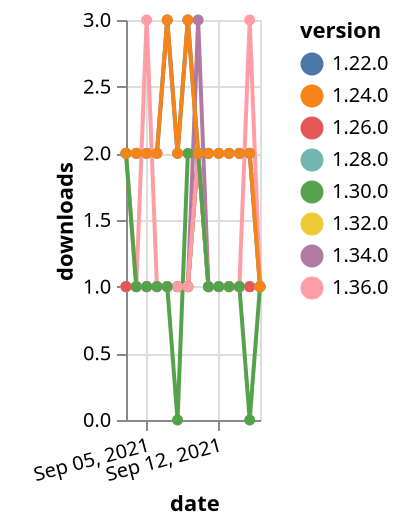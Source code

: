 {"$schema": "https://vega.github.io/schema/vega-lite/v5.json", "description": "A simple bar chart with embedded data.", "data": {"values": [{"date": "2021-09-03", "total": 189, "delta": 1, "version": "1.34.0"}, {"date": "2021-09-04", "total": 190, "delta": 1, "version": "1.34.0"}, {"date": "2021-09-05", "total": 191, "delta": 1, "version": "1.34.0"}, {"date": "2021-09-06", "total": 192, "delta": 1, "version": "1.34.0"}, {"date": "2021-09-07", "total": 193, "delta": 1, "version": "1.34.0"}, {"date": "2021-09-08", "total": 194, "delta": 1, "version": "1.34.0"}, {"date": "2021-09-09", "total": 195, "delta": 1, "version": "1.34.0"}, {"date": "2021-09-10", "total": 198, "delta": 3, "version": "1.34.0"}, {"date": "2021-09-11", "total": 199, "delta": 1, "version": "1.34.0"}, {"date": "2021-09-12", "total": 200, "delta": 1, "version": "1.34.0"}, {"date": "2021-09-13", "total": 201, "delta": 1, "version": "1.34.0"}, {"date": "2021-09-14", "total": 202, "delta": 1, "version": "1.34.0"}, {"date": "2021-09-15", "total": 203, "delta": 1, "version": "1.34.0"}, {"date": "2021-09-16", "total": 204, "delta": 1, "version": "1.34.0"}, {"date": "2021-09-03", "total": 165, "delta": 1, "version": "1.32.0"}, {"date": "2021-09-04", "total": 166, "delta": 1, "version": "1.32.0"}, {"date": "2021-09-05", "total": 167, "delta": 1, "version": "1.32.0"}, {"date": "2021-09-06", "total": 168, "delta": 1, "version": "1.32.0"}, {"date": "2021-09-07", "total": 169, "delta": 1, "version": "1.32.0"}, {"date": "2021-09-08", "total": 170, "delta": 1, "version": "1.32.0"}, {"date": "2021-09-09", "total": 171, "delta": 1, "version": "1.32.0"}, {"date": "2021-09-10", "total": 173, "delta": 2, "version": "1.32.0"}, {"date": "2021-09-11", "total": 174, "delta": 1, "version": "1.32.0"}, {"date": "2021-09-12", "total": 175, "delta": 1, "version": "1.32.0"}, {"date": "2021-09-13", "total": 176, "delta": 1, "version": "1.32.0"}, {"date": "2021-09-14", "total": 177, "delta": 1, "version": "1.32.0"}, {"date": "2021-09-15", "total": 178, "delta": 1, "version": "1.32.0"}, {"date": "2021-09-16", "total": 179, "delta": 1, "version": "1.32.0"}, {"date": "2021-09-03", "total": 2326, "delta": 2, "version": "1.22.0"}, {"date": "2021-09-04", "total": 2328, "delta": 2, "version": "1.22.0"}, {"date": "2021-09-05", "total": 2330, "delta": 2, "version": "1.22.0"}, {"date": "2021-09-06", "total": 2332, "delta": 2, "version": "1.22.0"}, {"date": "2021-09-07", "total": 2335, "delta": 3, "version": "1.22.0"}, {"date": "2021-09-08", "total": 2337, "delta": 2, "version": "1.22.0"}, {"date": "2021-09-09", "total": 2340, "delta": 3, "version": "1.22.0"}, {"date": "2021-09-10", "total": 2342, "delta": 2, "version": "1.22.0"}, {"date": "2021-09-11", "total": 2344, "delta": 2, "version": "1.22.0"}, {"date": "2021-09-12", "total": 2346, "delta": 2, "version": "1.22.0"}, {"date": "2021-09-13", "total": 2348, "delta": 2, "version": "1.22.0"}, {"date": "2021-09-14", "total": 2350, "delta": 2, "version": "1.22.0"}, {"date": "2021-09-15", "total": 2352, "delta": 2, "version": "1.22.0"}, {"date": "2021-09-16", "total": 2353, "delta": 1, "version": "1.22.0"}, {"date": "2021-09-03", "total": 199, "delta": 1, "version": "1.28.0"}, {"date": "2021-09-04", "total": 200, "delta": 1, "version": "1.28.0"}, {"date": "2021-09-05", "total": 201, "delta": 1, "version": "1.28.0"}, {"date": "2021-09-06", "total": 202, "delta": 1, "version": "1.28.0"}, {"date": "2021-09-07", "total": 203, "delta": 1, "version": "1.28.0"}, {"date": "2021-09-08", "total": 204, "delta": 1, "version": "1.28.0"}, {"date": "2021-09-09", "total": 205, "delta": 1, "version": "1.28.0"}, {"date": "2021-09-10", "total": 207, "delta": 2, "version": "1.28.0"}, {"date": "2021-09-11", "total": 208, "delta": 1, "version": "1.28.0"}, {"date": "2021-09-12", "total": 209, "delta": 1, "version": "1.28.0"}, {"date": "2021-09-13", "total": 210, "delta": 1, "version": "1.28.0"}, {"date": "2021-09-14", "total": 211, "delta": 1, "version": "1.28.0"}, {"date": "2021-09-15", "total": 212, "delta": 1, "version": "1.28.0"}, {"date": "2021-09-16", "total": 213, "delta": 1, "version": "1.28.0"}, {"date": "2021-09-03", "total": 242, "delta": 1, "version": "1.26.0"}, {"date": "2021-09-04", "total": 243, "delta": 1, "version": "1.26.0"}, {"date": "2021-09-05", "total": 244, "delta": 1, "version": "1.26.0"}, {"date": "2021-09-06", "total": 245, "delta": 1, "version": "1.26.0"}, {"date": "2021-09-07", "total": 246, "delta": 1, "version": "1.26.0"}, {"date": "2021-09-08", "total": 247, "delta": 1, "version": "1.26.0"}, {"date": "2021-09-09", "total": 248, "delta": 1, "version": "1.26.0"}, {"date": "2021-09-10", "total": 250, "delta": 2, "version": "1.26.0"}, {"date": "2021-09-11", "total": 251, "delta": 1, "version": "1.26.0"}, {"date": "2021-09-12", "total": 252, "delta": 1, "version": "1.26.0"}, {"date": "2021-09-13", "total": 253, "delta": 1, "version": "1.26.0"}, {"date": "2021-09-14", "total": 254, "delta": 1, "version": "1.26.0"}, {"date": "2021-09-15", "total": 255, "delta": 1, "version": "1.26.0"}, {"date": "2021-09-16", "total": 256, "delta": 1, "version": "1.26.0"}, {"date": "2021-09-03", "total": 126, "delta": 2, "version": "1.36.0"}, {"date": "2021-09-04", "total": 127, "delta": 1, "version": "1.36.0"}, {"date": "2021-09-05", "total": 130, "delta": 3, "version": "1.36.0"}, {"date": "2021-09-06", "total": 131, "delta": 1, "version": "1.36.0"}, {"date": "2021-09-07", "total": 132, "delta": 1, "version": "1.36.0"}, {"date": "2021-09-08", "total": 133, "delta": 1, "version": "1.36.0"}, {"date": "2021-09-09", "total": 134, "delta": 1, "version": "1.36.0"}, {"date": "2021-09-10", "total": 136, "delta": 2, "version": "1.36.0"}, {"date": "2021-09-11", "total": 137, "delta": 1, "version": "1.36.0"}, {"date": "2021-09-12", "total": 138, "delta": 1, "version": "1.36.0"}, {"date": "2021-09-13", "total": 139, "delta": 1, "version": "1.36.0"}, {"date": "2021-09-14", "total": 140, "delta": 1, "version": "1.36.0"}, {"date": "2021-09-15", "total": 143, "delta": 3, "version": "1.36.0"}, {"date": "2021-09-16", "total": 144, "delta": 1, "version": "1.36.0"}, {"date": "2021-09-03", "total": 181, "delta": 2, "version": "1.30.0"}, {"date": "2021-09-04", "total": 182, "delta": 1, "version": "1.30.0"}, {"date": "2021-09-05", "total": 183, "delta": 1, "version": "1.30.0"}, {"date": "2021-09-06", "total": 184, "delta": 1, "version": "1.30.0"}, {"date": "2021-09-07", "total": 185, "delta": 1, "version": "1.30.0"}, {"date": "2021-09-08", "total": 185, "delta": 0, "version": "1.30.0"}, {"date": "2021-09-09", "total": 187, "delta": 2, "version": "1.30.0"}, {"date": "2021-09-10", "total": 189, "delta": 2, "version": "1.30.0"}, {"date": "2021-09-11", "total": 190, "delta": 1, "version": "1.30.0"}, {"date": "2021-09-12", "total": 191, "delta": 1, "version": "1.30.0"}, {"date": "2021-09-13", "total": 192, "delta": 1, "version": "1.30.0"}, {"date": "2021-09-14", "total": 193, "delta": 1, "version": "1.30.0"}, {"date": "2021-09-15", "total": 193, "delta": 0, "version": "1.30.0"}, {"date": "2021-09-16", "total": 194, "delta": 1, "version": "1.30.0"}, {"date": "2021-09-03", "total": 2277, "delta": 2, "version": "1.24.0"}, {"date": "2021-09-04", "total": 2279, "delta": 2, "version": "1.24.0"}, {"date": "2021-09-05", "total": 2281, "delta": 2, "version": "1.24.0"}, {"date": "2021-09-06", "total": 2283, "delta": 2, "version": "1.24.0"}, {"date": "2021-09-07", "total": 2286, "delta": 3, "version": "1.24.0"}, {"date": "2021-09-08", "total": 2288, "delta": 2, "version": "1.24.0"}, {"date": "2021-09-09", "total": 2291, "delta": 3, "version": "1.24.0"}, {"date": "2021-09-10", "total": 2293, "delta": 2, "version": "1.24.0"}, {"date": "2021-09-11", "total": 2295, "delta": 2, "version": "1.24.0"}, {"date": "2021-09-12", "total": 2297, "delta": 2, "version": "1.24.0"}, {"date": "2021-09-13", "total": 2299, "delta": 2, "version": "1.24.0"}, {"date": "2021-09-14", "total": 2301, "delta": 2, "version": "1.24.0"}, {"date": "2021-09-15", "total": 2303, "delta": 2, "version": "1.24.0"}, {"date": "2021-09-16", "total": 2304, "delta": 1, "version": "1.24.0"}]}, "width": "container", "mark": {"type": "line", "point": {"filled": true}}, "encoding": {"x": {"field": "date", "type": "temporal", "timeUnit": "yearmonthdate", "title": "date", "axis": {"labelAngle": -15}}, "y": {"field": "delta", "type": "quantitative", "title": "downloads"}, "color": {"field": "version", "type": "nominal"}, "tooltip": {"field": "delta"}}}